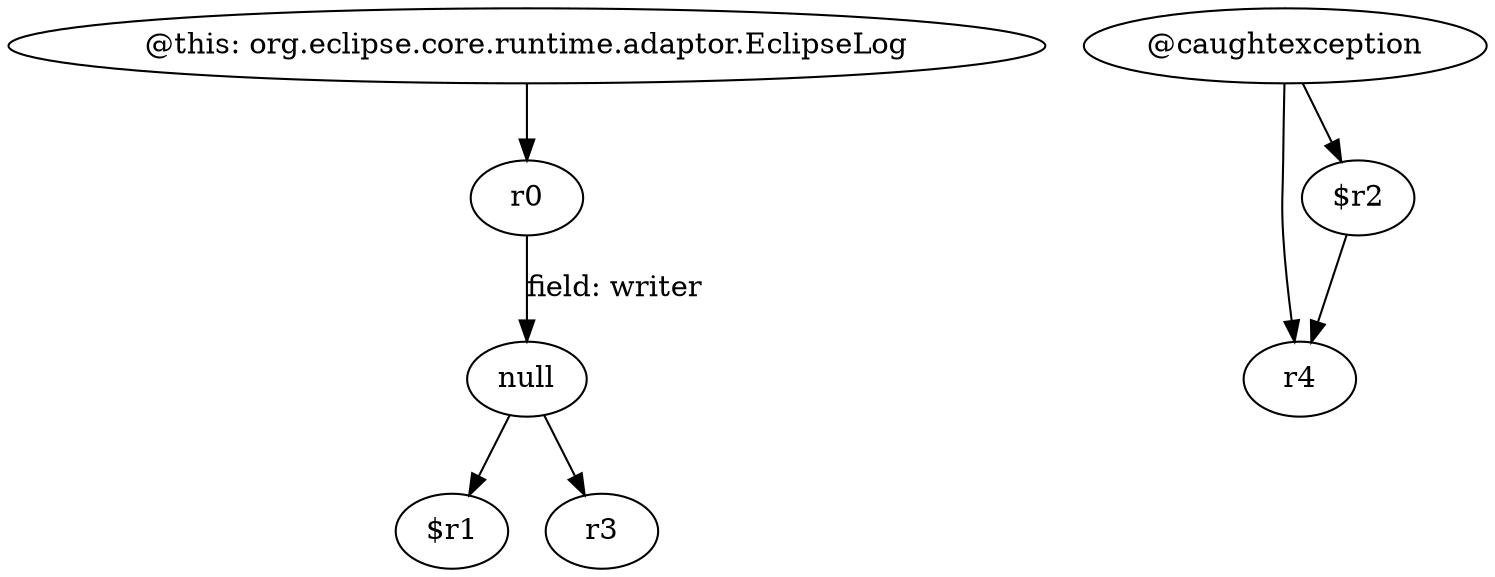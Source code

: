 digraph g {
0[label="@this: org.eclipse.core.runtime.adaptor.EclipseLog"]
1[label="r0"]
0->1[label=""]
2[label="@caughtexception"]
3[label="r4"]
2->3[label=""]
4[label="$r2"]
4->3[label=""]
2->4[label=""]
5[label="null"]
6[label="$r1"]
5->6[label=""]
1->5[label="field: writer"]
7[label="r3"]
5->7[label=""]
}